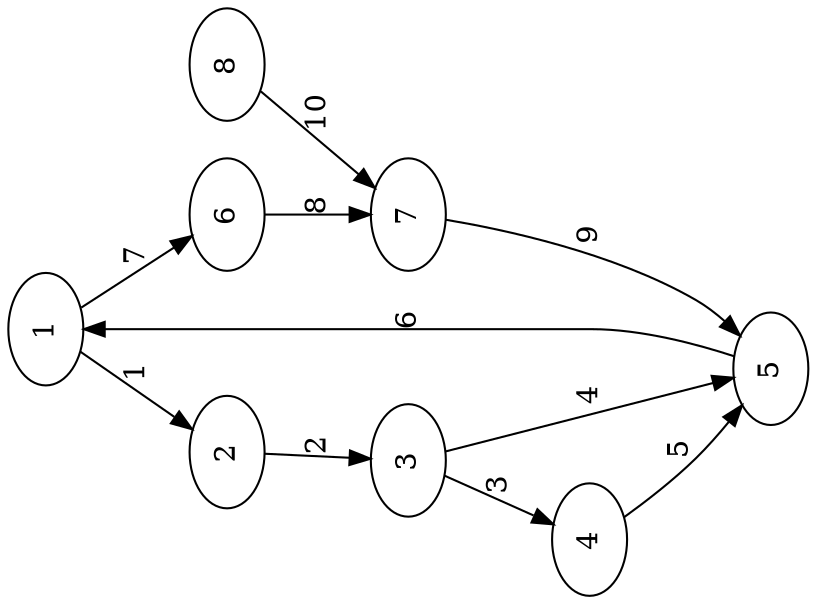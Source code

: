 digraph {
landscape=true
1 -> 2 [label = "1"]
2 -> 3 [label = "2"]
3 -> 4 [label = "3"]
3 -> 5 [label = "4"]
4 -> 5 [label = "5"]
5 -> 1 [label = "6"]
1 -> 6 [label = "7"]
6 -> 7 [label = "8"]
7 -> 5 [label = "9"]
8 -> 7 [label = "10"]
}